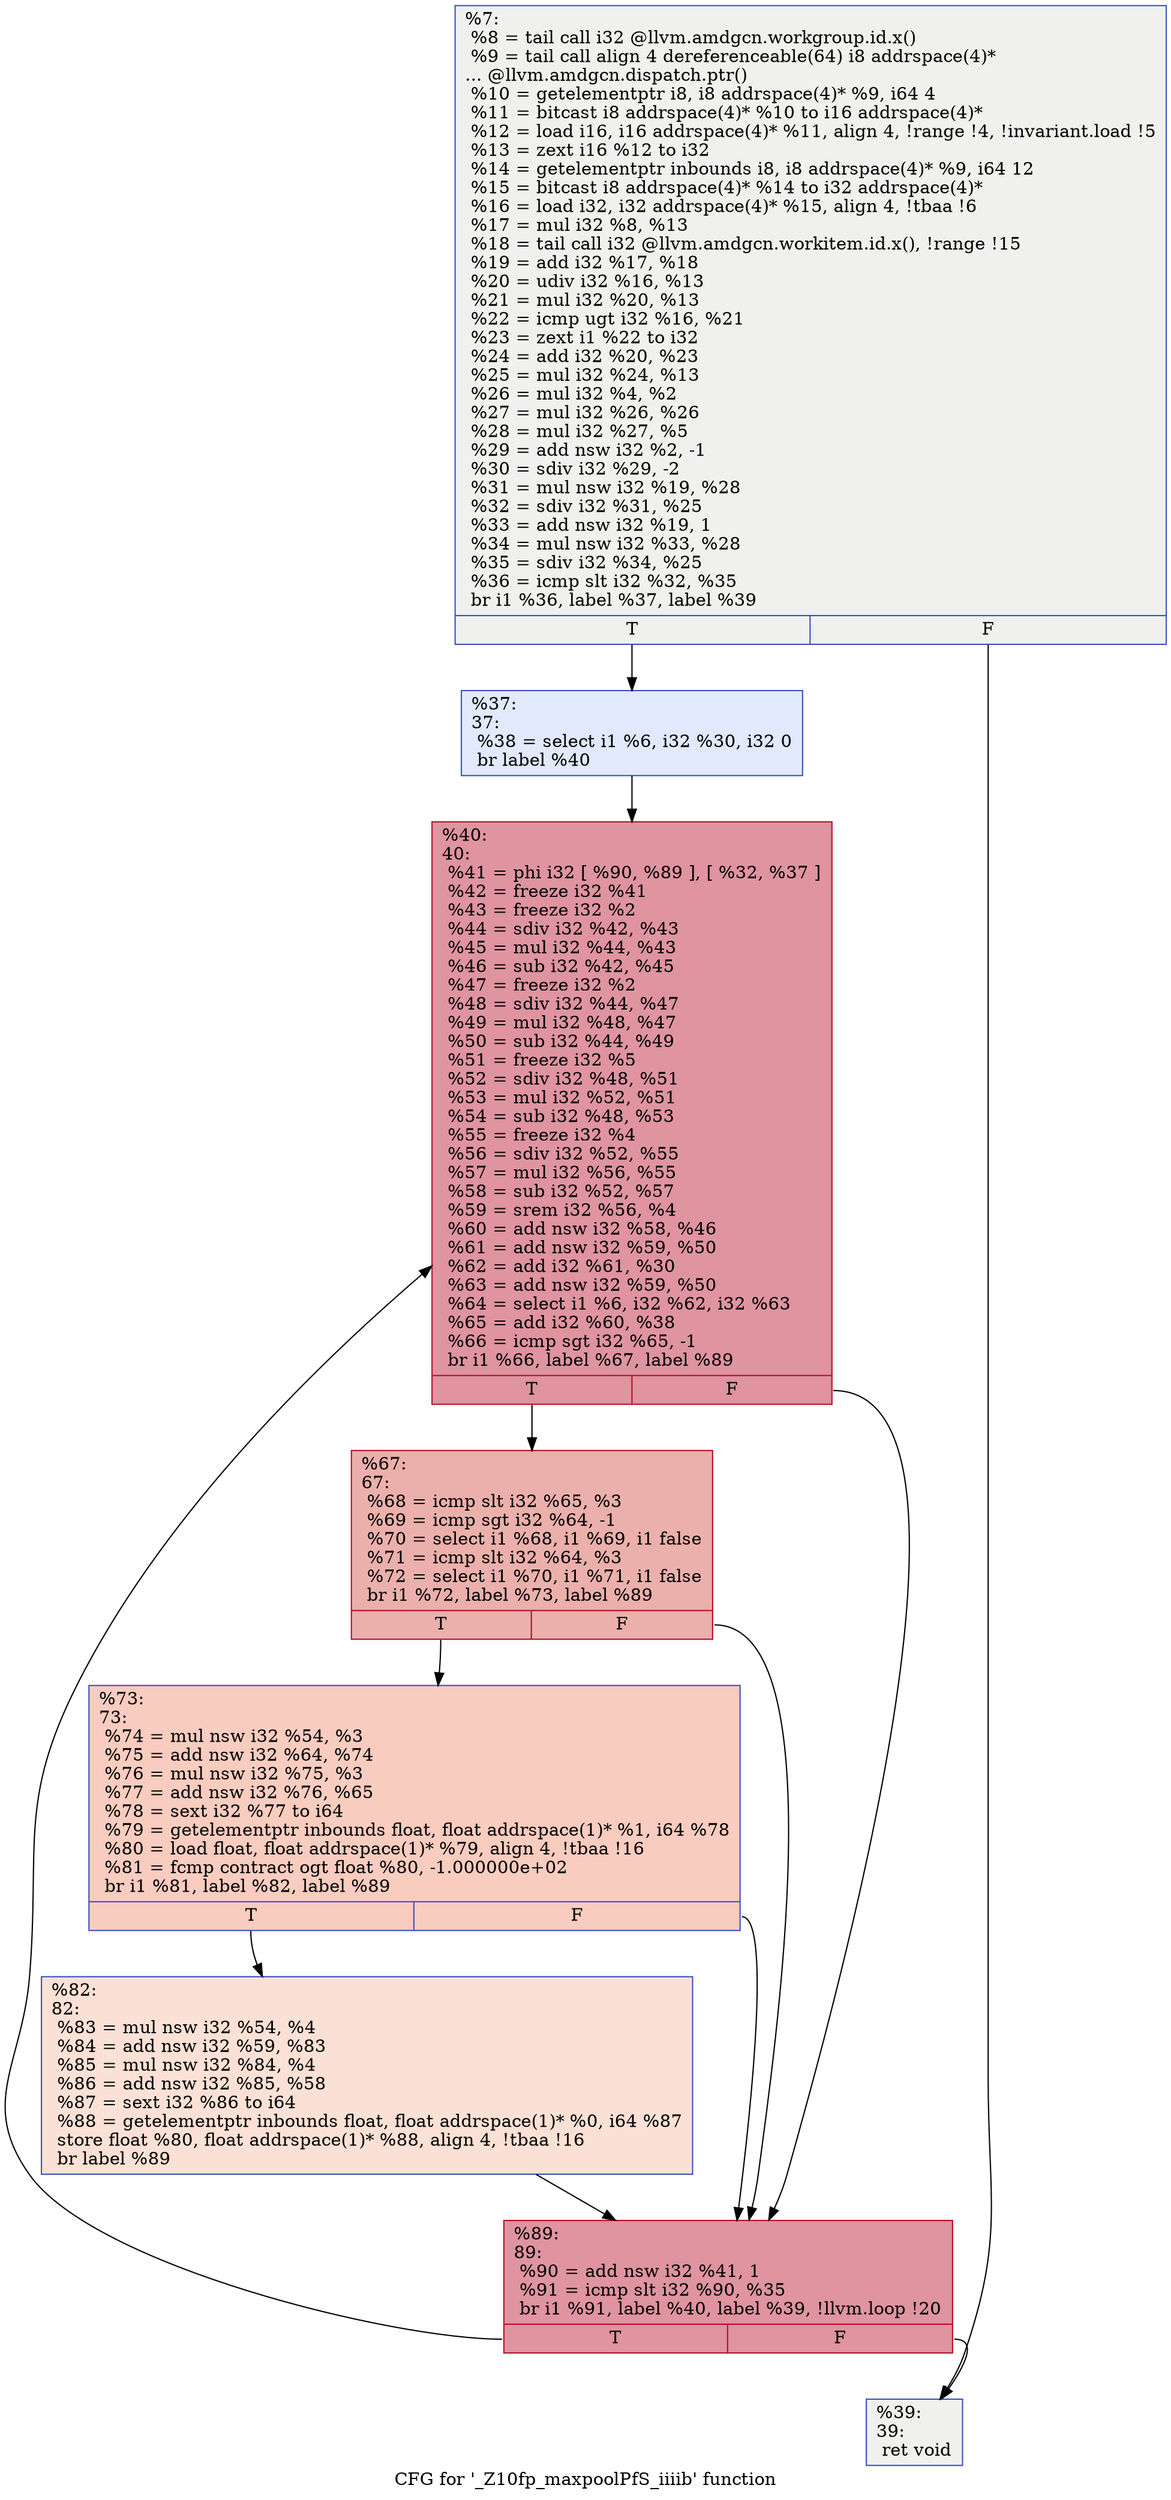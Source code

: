 digraph "CFG for '_Z10fp_maxpoolPfS_iiiib' function" {
	label="CFG for '_Z10fp_maxpoolPfS_iiiib' function";

	Node0x4c06c30 [shape=record,color="#3d50c3ff", style=filled, fillcolor="#dedcdb70",label="{%7:\l  %8 = tail call i32 @llvm.amdgcn.workgroup.id.x()\l  %9 = tail call align 4 dereferenceable(64) i8 addrspace(4)*\l... @llvm.amdgcn.dispatch.ptr()\l  %10 = getelementptr i8, i8 addrspace(4)* %9, i64 4\l  %11 = bitcast i8 addrspace(4)* %10 to i16 addrspace(4)*\l  %12 = load i16, i16 addrspace(4)* %11, align 4, !range !4, !invariant.load !5\l  %13 = zext i16 %12 to i32\l  %14 = getelementptr inbounds i8, i8 addrspace(4)* %9, i64 12\l  %15 = bitcast i8 addrspace(4)* %14 to i32 addrspace(4)*\l  %16 = load i32, i32 addrspace(4)* %15, align 4, !tbaa !6\l  %17 = mul i32 %8, %13\l  %18 = tail call i32 @llvm.amdgcn.workitem.id.x(), !range !15\l  %19 = add i32 %17, %18\l  %20 = udiv i32 %16, %13\l  %21 = mul i32 %20, %13\l  %22 = icmp ugt i32 %16, %21\l  %23 = zext i1 %22 to i32\l  %24 = add i32 %20, %23\l  %25 = mul i32 %24, %13\l  %26 = mul i32 %4, %2\l  %27 = mul i32 %26, %26\l  %28 = mul i32 %27, %5\l  %29 = add nsw i32 %2, -1\l  %30 = sdiv i32 %29, -2\l  %31 = mul nsw i32 %19, %28\l  %32 = sdiv i32 %31, %25\l  %33 = add nsw i32 %19, 1\l  %34 = mul nsw i32 %33, %28\l  %35 = sdiv i32 %34, %25\l  %36 = icmp slt i32 %32, %35\l  br i1 %36, label %37, label %39\l|{<s0>T|<s1>F}}"];
	Node0x4c06c30:s0 -> Node0x4c08990;
	Node0x4c06c30:s1 -> Node0x4c09920;
	Node0x4c08990 [shape=record,color="#3d50c3ff", style=filled, fillcolor="#b9d0f970",label="{%37:\l37:                                               \l  %38 = select i1 %6, i32 %30, i32 0\l  br label %40\l}"];
	Node0x4c08990 -> Node0x4c09b40;
	Node0x4c09920 [shape=record,color="#3d50c3ff", style=filled, fillcolor="#dedcdb70",label="{%39:\l39:                                               \l  ret void\l}"];
	Node0x4c09b40 [shape=record,color="#b70d28ff", style=filled, fillcolor="#b70d2870",label="{%40:\l40:                                               \l  %41 = phi i32 [ %90, %89 ], [ %32, %37 ]\l  %42 = freeze i32 %41\l  %43 = freeze i32 %2\l  %44 = sdiv i32 %42, %43\l  %45 = mul i32 %44, %43\l  %46 = sub i32 %42, %45\l  %47 = freeze i32 %2\l  %48 = sdiv i32 %44, %47\l  %49 = mul i32 %48, %47\l  %50 = sub i32 %44, %49\l  %51 = freeze i32 %5\l  %52 = sdiv i32 %48, %51\l  %53 = mul i32 %52, %51\l  %54 = sub i32 %48, %53\l  %55 = freeze i32 %4\l  %56 = sdiv i32 %52, %55\l  %57 = mul i32 %56, %55\l  %58 = sub i32 %52, %57\l  %59 = srem i32 %56, %4\l  %60 = add nsw i32 %58, %46\l  %61 = add nsw i32 %59, %50\l  %62 = add i32 %61, %30\l  %63 = add nsw i32 %59, %50\l  %64 = select i1 %6, i32 %62, i32 %63\l  %65 = add i32 %60, %38\l  %66 = icmp sgt i32 %65, -1\l  br i1 %66, label %67, label %89\l|{<s0>T|<s1>F}}"];
	Node0x4c09b40:s0 -> Node0x4c09640;
	Node0x4c09b40:s1 -> Node0x4c09c80;
	Node0x4c09640 [shape=record,color="#b70d28ff", style=filled, fillcolor="#d24b4070",label="{%67:\l67:                                               \l  %68 = icmp slt i32 %65, %3\l  %69 = icmp sgt i32 %64, -1\l  %70 = select i1 %68, i1 %69, i1 false\l  %71 = icmp slt i32 %64, %3\l  %72 = select i1 %70, i1 %71, i1 false\l  br i1 %72, label %73, label %89\l|{<s0>T|<s1>F}}"];
	Node0x4c09640:s0 -> Node0x4c0b1c0;
	Node0x4c09640:s1 -> Node0x4c09c80;
	Node0x4c0b1c0 [shape=record,color="#3d50c3ff", style=filled, fillcolor="#f08b6e70",label="{%73:\l73:                                               \l  %74 = mul nsw i32 %54, %3\l  %75 = add nsw i32 %64, %74\l  %76 = mul nsw i32 %75, %3\l  %77 = add nsw i32 %76, %65\l  %78 = sext i32 %77 to i64\l  %79 = getelementptr inbounds float, float addrspace(1)* %1, i64 %78\l  %80 = load float, float addrspace(1)* %79, align 4, !tbaa !16\l  %81 = fcmp contract ogt float %80, -1.000000e+02\l  br i1 %81, label %82, label %89\l|{<s0>T|<s1>F}}"];
	Node0x4c0b1c0:s0 -> Node0x4c0c260;
	Node0x4c0b1c0:s1 -> Node0x4c09c80;
	Node0x4c0c260 [shape=record,color="#3d50c3ff", style=filled, fillcolor="#f7bca170",label="{%82:\l82:                                               \l  %83 = mul nsw i32 %54, %4\l  %84 = add nsw i32 %59, %83\l  %85 = mul nsw i32 %84, %4\l  %86 = add nsw i32 %85, %58\l  %87 = sext i32 %86 to i64\l  %88 = getelementptr inbounds float, float addrspace(1)* %0, i64 %87\l  store float %80, float addrspace(1)* %88, align 4, !tbaa !16\l  br label %89\l}"];
	Node0x4c0c260 -> Node0x4c09c80;
	Node0x4c09c80 [shape=record,color="#b70d28ff", style=filled, fillcolor="#b70d2870",label="{%89:\l89:                                               \l  %90 = add nsw i32 %41, 1\l  %91 = icmp slt i32 %90, %35\l  br i1 %91, label %40, label %39, !llvm.loop !20\l|{<s0>T|<s1>F}}"];
	Node0x4c09c80:s0 -> Node0x4c09b40;
	Node0x4c09c80:s1 -> Node0x4c09920;
}

